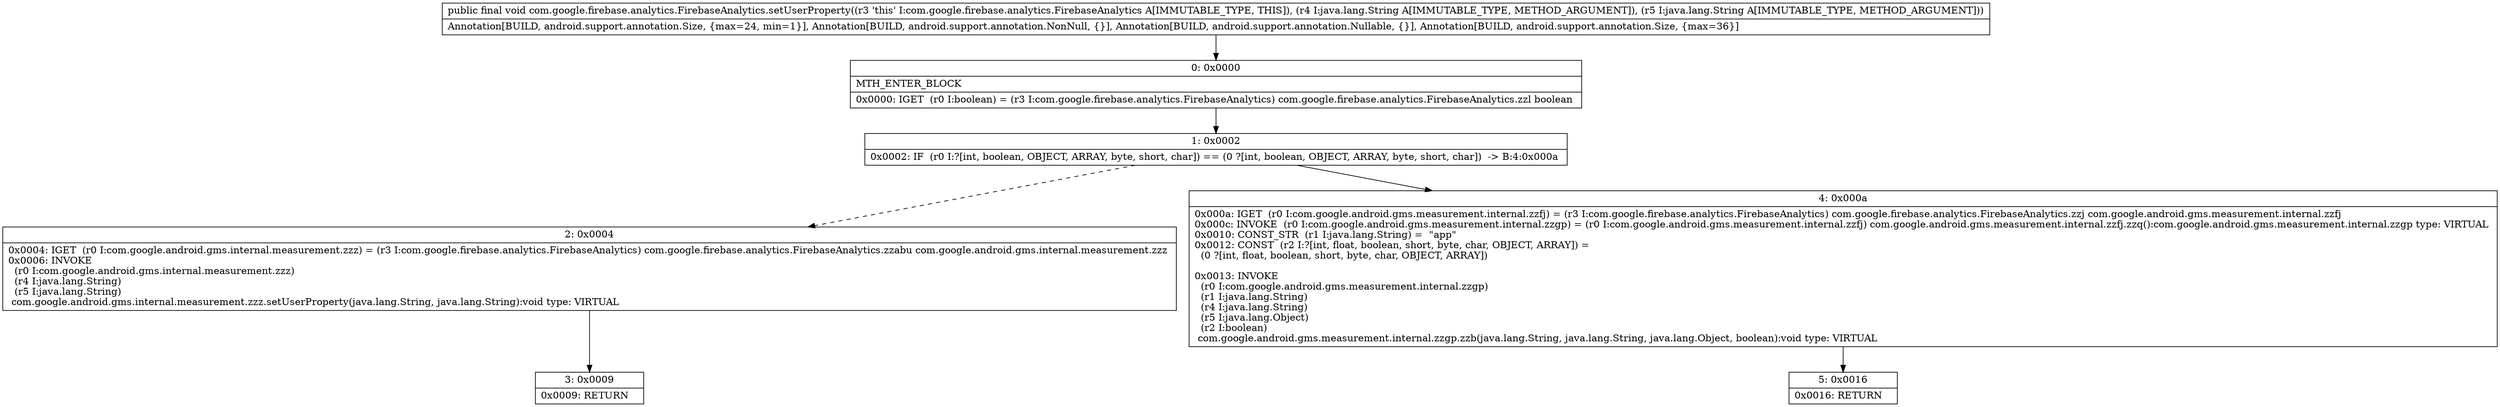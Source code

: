 digraph "CFG forcom.google.firebase.analytics.FirebaseAnalytics.setUserProperty(Ljava\/lang\/String;Ljava\/lang\/String;)V" {
Node_0 [shape=record,label="{0\:\ 0x0000|MTH_ENTER_BLOCK\l|0x0000: IGET  (r0 I:boolean) = (r3 I:com.google.firebase.analytics.FirebaseAnalytics) com.google.firebase.analytics.FirebaseAnalytics.zzl boolean \l}"];
Node_1 [shape=record,label="{1\:\ 0x0002|0x0002: IF  (r0 I:?[int, boolean, OBJECT, ARRAY, byte, short, char]) == (0 ?[int, boolean, OBJECT, ARRAY, byte, short, char])  \-\> B:4:0x000a \l}"];
Node_2 [shape=record,label="{2\:\ 0x0004|0x0004: IGET  (r0 I:com.google.android.gms.internal.measurement.zzz) = (r3 I:com.google.firebase.analytics.FirebaseAnalytics) com.google.firebase.analytics.FirebaseAnalytics.zzabu com.google.android.gms.internal.measurement.zzz \l0x0006: INVOKE  \l  (r0 I:com.google.android.gms.internal.measurement.zzz)\l  (r4 I:java.lang.String)\l  (r5 I:java.lang.String)\l com.google.android.gms.internal.measurement.zzz.setUserProperty(java.lang.String, java.lang.String):void type: VIRTUAL \l}"];
Node_3 [shape=record,label="{3\:\ 0x0009|0x0009: RETURN   \l}"];
Node_4 [shape=record,label="{4\:\ 0x000a|0x000a: IGET  (r0 I:com.google.android.gms.measurement.internal.zzfj) = (r3 I:com.google.firebase.analytics.FirebaseAnalytics) com.google.firebase.analytics.FirebaseAnalytics.zzj com.google.android.gms.measurement.internal.zzfj \l0x000c: INVOKE  (r0 I:com.google.android.gms.measurement.internal.zzgp) = (r0 I:com.google.android.gms.measurement.internal.zzfj) com.google.android.gms.measurement.internal.zzfj.zzq():com.google.android.gms.measurement.internal.zzgp type: VIRTUAL \l0x0010: CONST_STR  (r1 I:java.lang.String) =  \"app\" \l0x0012: CONST  (r2 I:?[int, float, boolean, short, byte, char, OBJECT, ARRAY]) = \l  (0 ?[int, float, boolean, short, byte, char, OBJECT, ARRAY])\l \l0x0013: INVOKE  \l  (r0 I:com.google.android.gms.measurement.internal.zzgp)\l  (r1 I:java.lang.String)\l  (r4 I:java.lang.String)\l  (r5 I:java.lang.Object)\l  (r2 I:boolean)\l com.google.android.gms.measurement.internal.zzgp.zzb(java.lang.String, java.lang.String, java.lang.Object, boolean):void type: VIRTUAL \l}"];
Node_5 [shape=record,label="{5\:\ 0x0016|0x0016: RETURN   \l}"];
MethodNode[shape=record,label="{public final void com.google.firebase.analytics.FirebaseAnalytics.setUserProperty((r3 'this' I:com.google.firebase.analytics.FirebaseAnalytics A[IMMUTABLE_TYPE, THIS]), (r4 I:java.lang.String A[IMMUTABLE_TYPE, METHOD_ARGUMENT]), (r5 I:java.lang.String A[IMMUTABLE_TYPE, METHOD_ARGUMENT]))  | Annotation[BUILD, android.support.annotation.Size, \{max=24, min=1\}], Annotation[BUILD, android.support.annotation.NonNull, \{\}], Annotation[BUILD, android.support.annotation.Nullable, \{\}], Annotation[BUILD, android.support.annotation.Size, \{max=36\}]\l}"];
MethodNode -> Node_0;
Node_0 -> Node_1;
Node_1 -> Node_2[style=dashed];
Node_1 -> Node_4;
Node_2 -> Node_3;
Node_4 -> Node_5;
}

